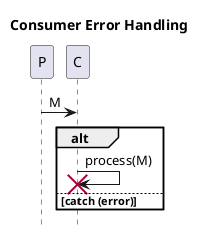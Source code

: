 @startuml
title Consumer Error Handling
hide footbox

P->C: M
alt
'    loop timed retry 10
        C->C!!: process(M)
'    end
else catch (error)
'    hnote over C: retry N times ± max time
'    hnote over C: log.error("[ALARM-P1]M")
'    C->B: M to DLQ
'    C->B: PaymentFailedEvent
end

@enduml
